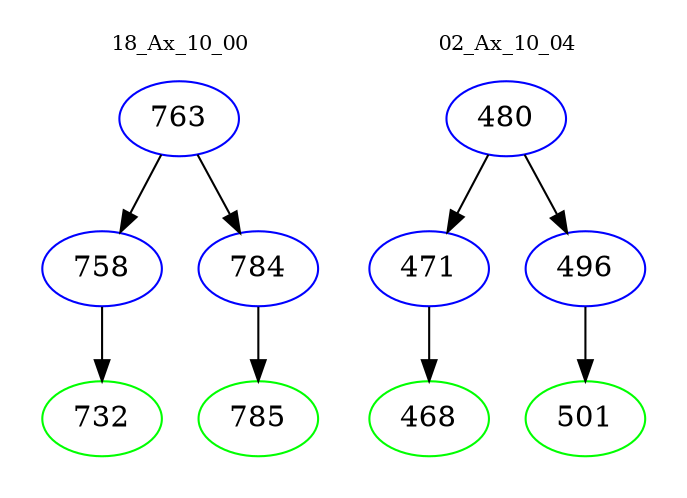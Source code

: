 digraph{
subgraph cluster_0 {
color = white
label = "18_Ax_10_00";
fontsize=10;
T0_763 [label="763", color="blue"]
T0_763 -> T0_758 [color="black"]
T0_758 [label="758", color="blue"]
T0_758 -> T0_732 [color="black"]
T0_732 [label="732", color="green"]
T0_763 -> T0_784 [color="black"]
T0_784 [label="784", color="blue"]
T0_784 -> T0_785 [color="black"]
T0_785 [label="785", color="green"]
}
subgraph cluster_1 {
color = white
label = "02_Ax_10_04";
fontsize=10;
T1_480 [label="480", color="blue"]
T1_480 -> T1_471 [color="black"]
T1_471 [label="471", color="blue"]
T1_471 -> T1_468 [color="black"]
T1_468 [label="468", color="green"]
T1_480 -> T1_496 [color="black"]
T1_496 [label="496", color="blue"]
T1_496 -> T1_501 [color="black"]
T1_501 [label="501", color="green"]
}
}
